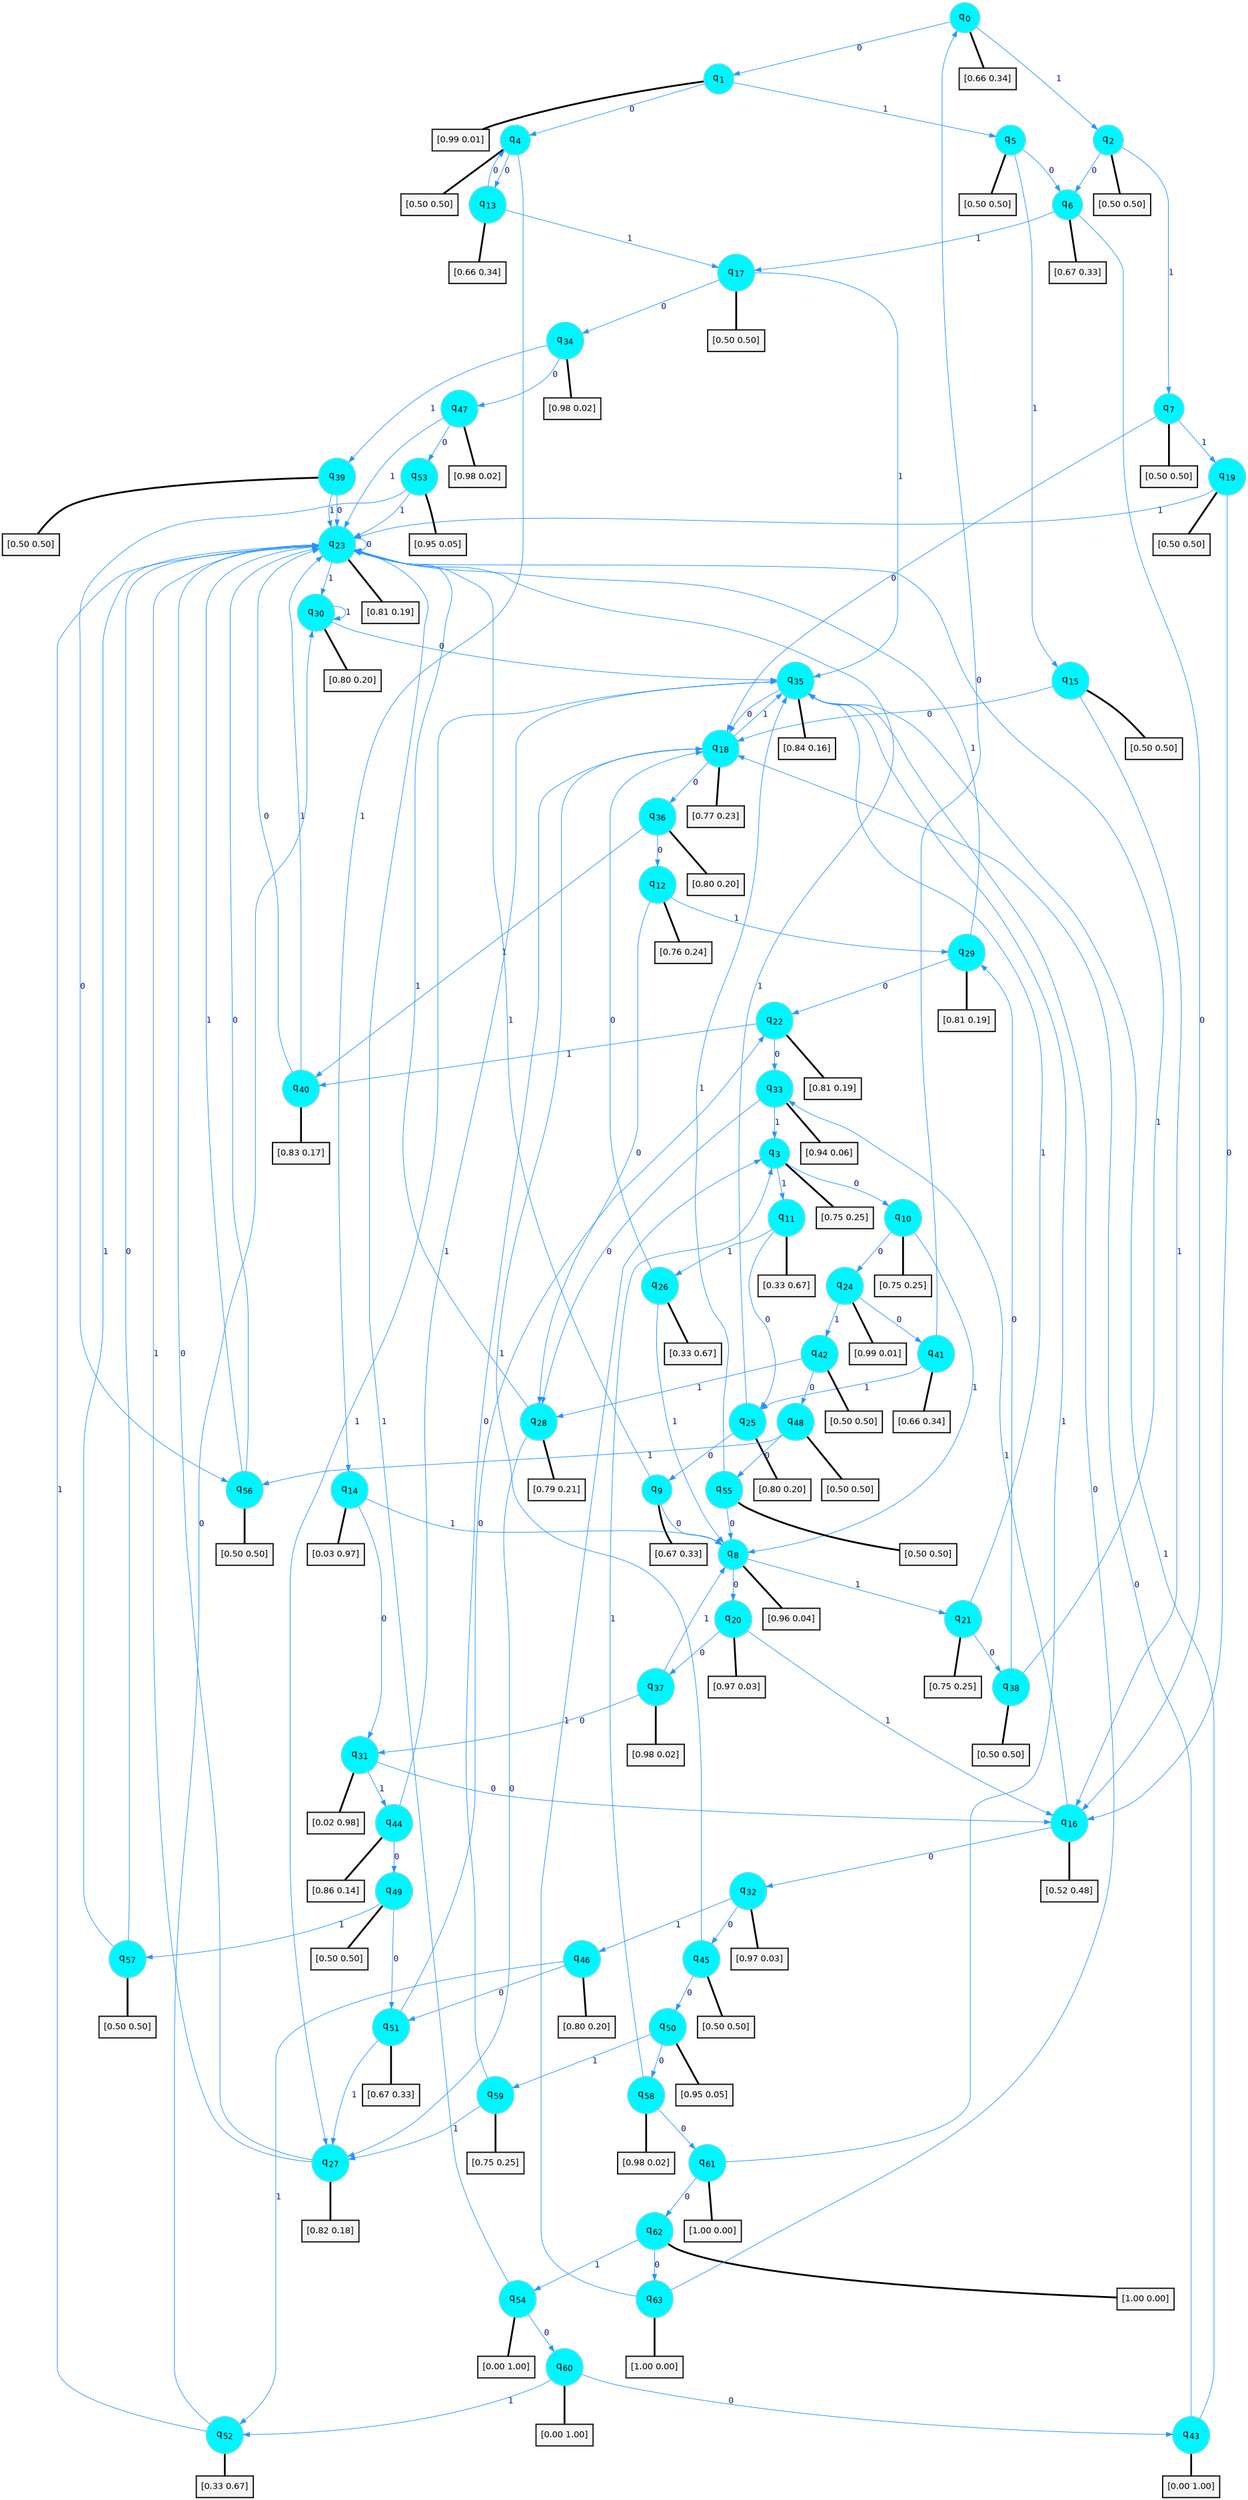 digraph G {
graph [
bgcolor=transparent, dpi=300, rankdir=TD, size="40,25"];
node [
color=gray, fillcolor=turquoise1, fontcolor=black, fontname=Helvetica, fontsize=16, fontweight=bold, shape=circle, style=filled];
edge [
arrowsize=1, color=dodgerblue1, fontcolor=midnightblue, fontname=courier, fontweight=bold, penwidth=1, style=solid, weight=20];
0[label=<q<SUB>0</SUB>>];
1[label=<q<SUB>1</SUB>>];
2[label=<q<SUB>2</SUB>>];
3[label=<q<SUB>3</SUB>>];
4[label=<q<SUB>4</SUB>>];
5[label=<q<SUB>5</SUB>>];
6[label=<q<SUB>6</SUB>>];
7[label=<q<SUB>7</SUB>>];
8[label=<q<SUB>8</SUB>>];
9[label=<q<SUB>9</SUB>>];
10[label=<q<SUB>10</SUB>>];
11[label=<q<SUB>11</SUB>>];
12[label=<q<SUB>12</SUB>>];
13[label=<q<SUB>13</SUB>>];
14[label=<q<SUB>14</SUB>>];
15[label=<q<SUB>15</SUB>>];
16[label=<q<SUB>16</SUB>>];
17[label=<q<SUB>17</SUB>>];
18[label=<q<SUB>18</SUB>>];
19[label=<q<SUB>19</SUB>>];
20[label=<q<SUB>20</SUB>>];
21[label=<q<SUB>21</SUB>>];
22[label=<q<SUB>22</SUB>>];
23[label=<q<SUB>23</SUB>>];
24[label=<q<SUB>24</SUB>>];
25[label=<q<SUB>25</SUB>>];
26[label=<q<SUB>26</SUB>>];
27[label=<q<SUB>27</SUB>>];
28[label=<q<SUB>28</SUB>>];
29[label=<q<SUB>29</SUB>>];
30[label=<q<SUB>30</SUB>>];
31[label=<q<SUB>31</SUB>>];
32[label=<q<SUB>32</SUB>>];
33[label=<q<SUB>33</SUB>>];
34[label=<q<SUB>34</SUB>>];
35[label=<q<SUB>35</SUB>>];
36[label=<q<SUB>36</SUB>>];
37[label=<q<SUB>37</SUB>>];
38[label=<q<SUB>38</SUB>>];
39[label=<q<SUB>39</SUB>>];
40[label=<q<SUB>40</SUB>>];
41[label=<q<SUB>41</SUB>>];
42[label=<q<SUB>42</SUB>>];
43[label=<q<SUB>43</SUB>>];
44[label=<q<SUB>44</SUB>>];
45[label=<q<SUB>45</SUB>>];
46[label=<q<SUB>46</SUB>>];
47[label=<q<SUB>47</SUB>>];
48[label=<q<SUB>48</SUB>>];
49[label=<q<SUB>49</SUB>>];
50[label=<q<SUB>50</SUB>>];
51[label=<q<SUB>51</SUB>>];
52[label=<q<SUB>52</SUB>>];
53[label=<q<SUB>53</SUB>>];
54[label=<q<SUB>54</SUB>>];
55[label=<q<SUB>55</SUB>>];
56[label=<q<SUB>56</SUB>>];
57[label=<q<SUB>57</SUB>>];
58[label=<q<SUB>58</SUB>>];
59[label=<q<SUB>59</SUB>>];
60[label=<q<SUB>60</SUB>>];
61[label=<q<SUB>61</SUB>>];
62[label=<q<SUB>62</SUB>>];
63[label=<q<SUB>63</SUB>>];
64[label="[0.66 0.34]", shape=box,fontcolor=black, fontname=Helvetica, fontsize=14, penwidth=2, fillcolor=whitesmoke,color=black];
65[label="[0.99 0.01]", shape=box,fontcolor=black, fontname=Helvetica, fontsize=14, penwidth=2, fillcolor=whitesmoke,color=black];
66[label="[0.50 0.50]", shape=box,fontcolor=black, fontname=Helvetica, fontsize=14, penwidth=2, fillcolor=whitesmoke,color=black];
67[label="[0.75 0.25]", shape=box,fontcolor=black, fontname=Helvetica, fontsize=14, penwidth=2, fillcolor=whitesmoke,color=black];
68[label="[0.50 0.50]", shape=box,fontcolor=black, fontname=Helvetica, fontsize=14, penwidth=2, fillcolor=whitesmoke,color=black];
69[label="[0.50 0.50]", shape=box,fontcolor=black, fontname=Helvetica, fontsize=14, penwidth=2, fillcolor=whitesmoke,color=black];
70[label="[0.67 0.33]", shape=box,fontcolor=black, fontname=Helvetica, fontsize=14, penwidth=2, fillcolor=whitesmoke,color=black];
71[label="[0.50 0.50]", shape=box,fontcolor=black, fontname=Helvetica, fontsize=14, penwidth=2, fillcolor=whitesmoke,color=black];
72[label="[0.96 0.04]", shape=box,fontcolor=black, fontname=Helvetica, fontsize=14, penwidth=2, fillcolor=whitesmoke,color=black];
73[label="[0.67 0.33]", shape=box,fontcolor=black, fontname=Helvetica, fontsize=14, penwidth=2, fillcolor=whitesmoke,color=black];
74[label="[0.75 0.25]", shape=box,fontcolor=black, fontname=Helvetica, fontsize=14, penwidth=2, fillcolor=whitesmoke,color=black];
75[label="[0.33 0.67]", shape=box,fontcolor=black, fontname=Helvetica, fontsize=14, penwidth=2, fillcolor=whitesmoke,color=black];
76[label="[0.76 0.24]", shape=box,fontcolor=black, fontname=Helvetica, fontsize=14, penwidth=2, fillcolor=whitesmoke,color=black];
77[label="[0.66 0.34]", shape=box,fontcolor=black, fontname=Helvetica, fontsize=14, penwidth=2, fillcolor=whitesmoke,color=black];
78[label="[0.03 0.97]", shape=box,fontcolor=black, fontname=Helvetica, fontsize=14, penwidth=2, fillcolor=whitesmoke,color=black];
79[label="[0.50 0.50]", shape=box,fontcolor=black, fontname=Helvetica, fontsize=14, penwidth=2, fillcolor=whitesmoke,color=black];
80[label="[0.52 0.48]", shape=box,fontcolor=black, fontname=Helvetica, fontsize=14, penwidth=2, fillcolor=whitesmoke,color=black];
81[label="[0.50 0.50]", shape=box,fontcolor=black, fontname=Helvetica, fontsize=14, penwidth=2, fillcolor=whitesmoke,color=black];
82[label="[0.77 0.23]", shape=box,fontcolor=black, fontname=Helvetica, fontsize=14, penwidth=2, fillcolor=whitesmoke,color=black];
83[label="[0.50 0.50]", shape=box,fontcolor=black, fontname=Helvetica, fontsize=14, penwidth=2, fillcolor=whitesmoke,color=black];
84[label="[0.97 0.03]", shape=box,fontcolor=black, fontname=Helvetica, fontsize=14, penwidth=2, fillcolor=whitesmoke,color=black];
85[label="[0.75 0.25]", shape=box,fontcolor=black, fontname=Helvetica, fontsize=14, penwidth=2, fillcolor=whitesmoke,color=black];
86[label="[0.81 0.19]", shape=box,fontcolor=black, fontname=Helvetica, fontsize=14, penwidth=2, fillcolor=whitesmoke,color=black];
87[label="[0.81 0.19]", shape=box,fontcolor=black, fontname=Helvetica, fontsize=14, penwidth=2, fillcolor=whitesmoke,color=black];
88[label="[0.99 0.01]", shape=box,fontcolor=black, fontname=Helvetica, fontsize=14, penwidth=2, fillcolor=whitesmoke,color=black];
89[label="[0.80 0.20]", shape=box,fontcolor=black, fontname=Helvetica, fontsize=14, penwidth=2, fillcolor=whitesmoke,color=black];
90[label="[0.33 0.67]", shape=box,fontcolor=black, fontname=Helvetica, fontsize=14, penwidth=2, fillcolor=whitesmoke,color=black];
91[label="[0.82 0.18]", shape=box,fontcolor=black, fontname=Helvetica, fontsize=14, penwidth=2, fillcolor=whitesmoke,color=black];
92[label="[0.79 0.21]", shape=box,fontcolor=black, fontname=Helvetica, fontsize=14, penwidth=2, fillcolor=whitesmoke,color=black];
93[label="[0.81 0.19]", shape=box,fontcolor=black, fontname=Helvetica, fontsize=14, penwidth=2, fillcolor=whitesmoke,color=black];
94[label="[0.80 0.20]", shape=box,fontcolor=black, fontname=Helvetica, fontsize=14, penwidth=2, fillcolor=whitesmoke,color=black];
95[label="[0.02 0.98]", shape=box,fontcolor=black, fontname=Helvetica, fontsize=14, penwidth=2, fillcolor=whitesmoke,color=black];
96[label="[0.97 0.03]", shape=box,fontcolor=black, fontname=Helvetica, fontsize=14, penwidth=2, fillcolor=whitesmoke,color=black];
97[label="[0.94 0.06]", shape=box,fontcolor=black, fontname=Helvetica, fontsize=14, penwidth=2, fillcolor=whitesmoke,color=black];
98[label="[0.98 0.02]", shape=box,fontcolor=black, fontname=Helvetica, fontsize=14, penwidth=2, fillcolor=whitesmoke,color=black];
99[label="[0.84 0.16]", shape=box,fontcolor=black, fontname=Helvetica, fontsize=14, penwidth=2, fillcolor=whitesmoke,color=black];
100[label="[0.80 0.20]", shape=box,fontcolor=black, fontname=Helvetica, fontsize=14, penwidth=2, fillcolor=whitesmoke,color=black];
101[label="[0.98 0.02]", shape=box,fontcolor=black, fontname=Helvetica, fontsize=14, penwidth=2, fillcolor=whitesmoke,color=black];
102[label="[0.50 0.50]", shape=box,fontcolor=black, fontname=Helvetica, fontsize=14, penwidth=2, fillcolor=whitesmoke,color=black];
103[label="[0.50 0.50]", shape=box,fontcolor=black, fontname=Helvetica, fontsize=14, penwidth=2, fillcolor=whitesmoke,color=black];
104[label="[0.83 0.17]", shape=box,fontcolor=black, fontname=Helvetica, fontsize=14, penwidth=2, fillcolor=whitesmoke,color=black];
105[label="[0.66 0.34]", shape=box,fontcolor=black, fontname=Helvetica, fontsize=14, penwidth=2, fillcolor=whitesmoke,color=black];
106[label="[0.50 0.50]", shape=box,fontcolor=black, fontname=Helvetica, fontsize=14, penwidth=2, fillcolor=whitesmoke,color=black];
107[label="[0.00 1.00]", shape=box,fontcolor=black, fontname=Helvetica, fontsize=14, penwidth=2, fillcolor=whitesmoke,color=black];
108[label="[0.86 0.14]", shape=box,fontcolor=black, fontname=Helvetica, fontsize=14, penwidth=2, fillcolor=whitesmoke,color=black];
109[label="[0.50 0.50]", shape=box,fontcolor=black, fontname=Helvetica, fontsize=14, penwidth=2, fillcolor=whitesmoke,color=black];
110[label="[0.80 0.20]", shape=box,fontcolor=black, fontname=Helvetica, fontsize=14, penwidth=2, fillcolor=whitesmoke,color=black];
111[label="[0.98 0.02]", shape=box,fontcolor=black, fontname=Helvetica, fontsize=14, penwidth=2, fillcolor=whitesmoke,color=black];
112[label="[0.50 0.50]", shape=box,fontcolor=black, fontname=Helvetica, fontsize=14, penwidth=2, fillcolor=whitesmoke,color=black];
113[label="[0.50 0.50]", shape=box,fontcolor=black, fontname=Helvetica, fontsize=14, penwidth=2, fillcolor=whitesmoke,color=black];
114[label="[0.95 0.05]", shape=box,fontcolor=black, fontname=Helvetica, fontsize=14, penwidth=2, fillcolor=whitesmoke,color=black];
115[label="[0.67 0.33]", shape=box,fontcolor=black, fontname=Helvetica, fontsize=14, penwidth=2, fillcolor=whitesmoke,color=black];
116[label="[0.33 0.67]", shape=box,fontcolor=black, fontname=Helvetica, fontsize=14, penwidth=2, fillcolor=whitesmoke,color=black];
117[label="[0.95 0.05]", shape=box,fontcolor=black, fontname=Helvetica, fontsize=14, penwidth=2, fillcolor=whitesmoke,color=black];
118[label="[0.00 1.00]", shape=box,fontcolor=black, fontname=Helvetica, fontsize=14, penwidth=2, fillcolor=whitesmoke,color=black];
119[label="[0.50 0.50]", shape=box,fontcolor=black, fontname=Helvetica, fontsize=14, penwidth=2, fillcolor=whitesmoke,color=black];
120[label="[0.50 0.50]", shape=box,fontcolor=black, fontname=Helvetica, fontsize=14, penwidth=2, fillcolor=whitesmoke,color=black];
121[label="[0.50 0.50]", shape=box,fontcolor=black, fontname=Helvetica, fontsize=14, penwidth=2, fillcolor=whitesmoke,color=black];
122[label="[0.98 0.02]", shape=box,fontcolor=black, fontname=Helvetica, fontsize=14, penwidth=2, fillcolor=whitesmoke,color=black];
123[label="[0.75 0.25]", shape=box,fontcolor=black, fontname=Helvetica, fontsize=14, penwidth=2, fillcolor=whitesmoke,color=black];
124[label="[0.00 1.00]", shape=box,fontcolor=black, fontname=Helvetica, fontsize=14, penwidth=2, fillcolor=whitesmoke,color=black];
125[label="[1.00 0.00]", shape=box,fontcolor=black, fontname=Helvetica, fontsize=14, penwidth=2, fillcolor=whitesmoke,color=black];
126[label="[1.00 0.00]", shape=box,fontcolor=black, fontname=Helvetica, fontsize=14, penwidth=2, fillcolor=whitesmoke,color=black];
127[label="[1.00 0.00]", shape=box,fontcolor=black, fontname=Helvetica, fontsize=14, penwidth=2, fillcolor=whitesmoke,color=black];
0->1 [label=0];
0->2 [label=1];
0->64 [arrowhead=none, penwidth=3,color=black];
1->4 [label=0];
1->5 [label=1];
1->65 [arrowhead=none, penwidth=3,color=black];
2->6 [label=0];
2->7 [label=1];
2->66 [arrowhead=none, penwidth=3,color=black];
3->10 [label=0];
3->11 [label=1];
3->67 [arrowhead=none, penwidth=3,color=black];
4->13 [label=0];
4->14 [label=1];
4->68 [arrowhead=none, penwidth=3,color=black];
5->6 [label=0];
5->15 [label=1];
5->69 [arrowhead=none, penwidth=3,color=black];
6->16 [label=0];
6->17 [label=1];
6->70 [arrowhead=none, penwidth=3,color=black];
7->18 [label=0];
7->19 [label=1];
7->71 [arrowhead=none, penwidth=3,color=black];
8->20 [label=0];
8->21 [label=1];
8->72 [arrowhead=none, penwidth=3,color=black];
9->8 [label=0];
9->23 [label=1];
9->73 [arrowhead=none, penwidth=3,color=black];
10->24 [label=0];
10->8 [label=1];
10->74 [arrowhead=none, penwidth=3,color=black];
11->25 [label=0];
11->26 [label=1];
11->75 [arrowhead=none, penwidth=3,color=black];
12->28 [label=0];
12->29 [label=1];
12->76 [arrowhead=none, penwidth=3,color=black];
13->4 [label=0];
13->17 [label=1];
13->77 [arrowhead=none, penwidth=3,color=black];
14->31 [label=0];
14->8 [label=1];
14->78 [arrowhead=none, penwidth=3,color=black];
15->18 [label=0];
15->16 [label=1];
15->79 [arrowhead=none, penwidth=3,color=black];
16->32 [label=0];
16->33 [label=1];
16->80 [arrowhead=none, penwidth=3,color=black];
17->34 [label=0];
17->35 [label=1];
17->81 [arrowhead=none, penwidth=3,color=black];
18->36 [label=0];
18->35 [label=1];
18->82 [arrowhead=none, penwidth=3,color=black];
19->16 [label=0];
19->23 [label=1];
19->83 [arrowhead=none, penwidth=3,color=black];
20->37 [label=0];
20->16 [label=1];
20->84 [arrowhead=none, penwidth=3,color=black];
21->38 [label=0];
21->35 [label=1];
21->85 [arrowhead=none, penwidth=3,color=black];
22->33 [label=0];
22->40 [label=1];
22->86 [arrowhead=none, penwidth=3,color=black];
23->23 [label=0];
23->30 [label=1];
23->87 [arrowhead=none, penwidth=3,color=black];
24->41 [label=0];
24->42 [label=1];
24->88 [arrowhead=none, penwidth=3,color=black];
25->9 [label=0];
25->23 [label=1];
25->89 [arrowhead=none, penwidth=3,color=black];
26->18 [label=0];
26->8 [label=1];
26->90 [arrowhead=none, penwidth=3,color=black];
27->23 [label=0];
27->23 [label=1];
27->91 [arrowhead=none, penwidth=3,color=black];
28->27 [label=0];
28->23 [label=1];
28->92 [arrowhead=none, penwidth=3,color=black];
29->22 [label=0];
29->23 [label=1];
29->93 [arrowhead=none, penwidth=3,color=black];
30->35 [label=0];
30->30 [label=1];
30->94 [arrowhead=none, penwidth=3,color=black];
31->16 [label=0];
31->44 [label=1];
31->95 [arrowhead=none, penwidth=3,color=black];
32->45 [label=0];
32->46 [label=1];
32->96 [arrowhead=none, penwidth=3,color=black];
33->28 [label=0];
33->3 [label=1];
33->97 [arrowhead=none, penwidth=3,color=black];
34->47 [label=0];
34->39 [label=1];
34->98 [arrowhead=none, penwidth=3,color=black];
35->18 [label=0];
35->27 [label=1];
35->99 [arrowhead=none, penwidth=3,color=black];
36->12 [label=0];
36->40 [label=1];
36->100 [arrowhead=none, penwidth=3,color=black];
37->31 [label=0];
37->8 [label=1];
37->101 [arrowhead=none, penwidth=3,color=black];
38->29 [label=0];
38->23 [label=1];
38->102 [arrowhead=none, penwidth=3,color=black];
39->23 [label=0];
39->23 [label=1];
39->103 [arrowhead=none, penwidth=3,color=black];
40->23 [label=0];
40->23 [label=1];
40->104 [arrowhead=none, penwidth=3,color=black];
41->0 [label=0];
41->25 [label=1];
41->105 [arrowhead=none, penwidth=3,color=black];
42->48 [label=0];
42->28 [label=1];
42->106 [arrowhead=none, penwidth=3,color=black];
43->18 [label=0];
43->35 [label=1];
43->107 [arrowhead=none, penwidth=3,color=black];
44->49 [label=0];
44->35 [label=1];
44->108 [arrowhead=none, penwidth=3,color=black];
45->50 [label=0];
45->18 [label=1];
45->109 [arrowhead=none, penwidth=3,color=black];
46->51 [label=0];
46->52 [label=1];
46->110 [arrowhead=none, penwidth=3,color=black];
47->53 [label=0];
47->23 [label=1];
47->111 [arrowhead=none, penwidth=3,color=black];
48->55 [label=0];
48->56 [label=1];
48->112 [arrowhead=none, penwidth=3,color=black];
49->51 [label=0];
49->57 [label=1];
49->113 [arrowhead=none, penwidth=3,color=black];
50->58 [label=0];
50->59 [label=1];
50->114 [arrowhead=none, penwidth=3,color=black];
51->22 [label=0];
51->27 [label=1];
51->115 [arrowhead=none, penwidth=3,color=black];
52->30 [label=0];
52->23 [label=1];
52->116 [arrowhead=none, penwidth=3,color=black];
53->56 [label=0];
53->23 [label=1];
53->117 [arrowhead=none, penwidth=3,color=black];
54->60 [label=0];
54->23 [label=1];
54->118 [arrowhead=none, penwidth=3,color=black];
55->8 [label=0];
55->35 [label=1];
55->119 [arrowhead=none, penwidth=3,color=black];
56->23 [label=0];
56->23 [label=1];
56->120 [arrowhead=none, penwidth=3,color=black];
57->23 [label=0];
57->23 [label=1];
57->121 [arrowhead=none, penwidth=3,color=black];
58->61 [label=0];
58->3 [label=1];
58->122 [arrowhead=none, penwidth=3,color=black];
59->18 [label=0];
59->27 [label=1];
59->123 [arrowhead=none, penwidth=3,color=black];
60->43 [label=0];
60->52 [label=1];
60->124 [arrowhead=none, penwidth=3,color=black];
61->62 [label=0];
61->35 [label=1];
61->125 [arrowhead=none, penwidth=3,color=black];
62->63 [label=0];
62->54 [label=1];
62->126 [arrowhead=none, penwidth=3,color=black];
63->35 [label=0];
63->3 [label=1];
63->127 [arrowhead=none, penwidth=3,color=black];
}
